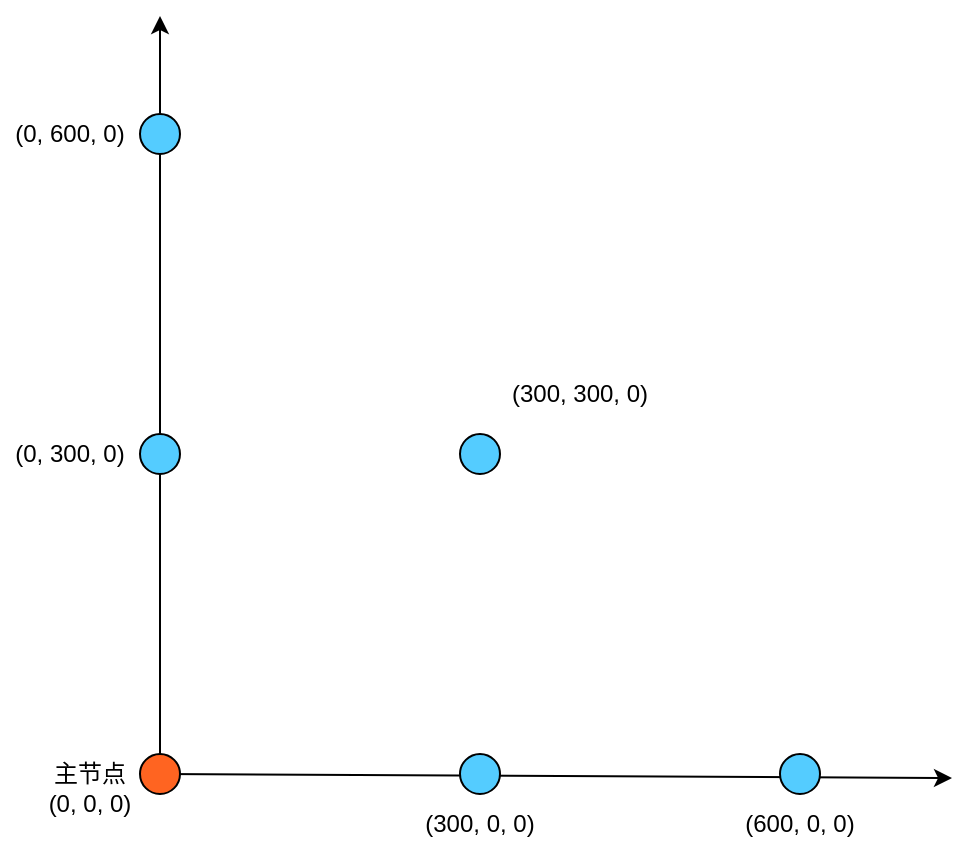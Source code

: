 <mxfile version="21.1.5" type="github">
  <diagram name="第 1 页" id="zlYn8LZgkOGk7mUqmKh2">
    <mxGraphModel dx="1290" dy="541" grid="0" gridSize="10" guides="1" tooltips="1" connect="1" arrows="1" fold="1" page="1" pageScale="1" pageWidth="3300" pageHeight="4681" math="0" shadow="0">
      <root>
        <mxCell id="0" />
        <mxCell id="1" parent="0" />
        <mxCell id="tJDTqlyTMZX3R0a3VIU8-6" value="" style="endArrow=classic;html=1;rounded=0;" edge="1" parent="1" target="tJDTqlyTMZX3R0a3VIU8-4">
          <mxGeometry width="50" height="50" relative="1" as="geometry">
            <mxPoint x="280" y="480" as="sourcePoint" />
            <mxPoint x="280" y="40" as="targetPoint" />
          </mxGeometry>
        </mxCell>
        <mxCell id="tJDTqlyTMZX3R0a3VIU8-13" value="" style="ellipse;whiteSpace=wrap;html=1;aspect=fixed;fillColor=#54CCFF;" vertex="1" parent="1">
          <mxGeometry x="430" y="310" width="20" height="20" as="geometry" />
        </mxCell>
        <mxCell id="tJDTqlyTMZX3R0a3VIU8-20" value="" style="endArrow=classic;html=1;rounded=0;" edge="1" parent="1" source="tJDTqlyTMZX3R0a3VIU8-4">
          <mxGeometry width="50" height="50" relative="1" as="geometry">
            <mxPoint x="280" y="470" as="sourcePoint" />
            <mxPoint x="280" y="101" as="targetPoint" />
          </mxGeometry>
        </mxCell>
        <mxCell id="tJDTqlyTMZX3R0a3VIU8-16" value="" style="ellipse;whiteSpace=wrap;html=1;aspect=fixed;fillColor=#54CCFF;" vertex="1" parent="1">
          <mxGeometry x="270" y="150" width="20" height="20" as="geometry" />
        </mxCell>
        <mxCell id="tJDTqlyTMZX3R0a3VIU8-23" value="" style="endArrow=classic;html=1;rounded=0;" edge="1" parent="1">
          <mxGeometry width="50" height="50" relative="1" as="geometry">
            <mxPoint x="280" y="480" as="sourcePoint" />
            <mxPoint x="676" y="482" as="targetPoint" />
          </mxGeometry>
        </mxCell>
        <mxCell id="tJDTqlyTMZX3R0a3VIU8-15" value="" style="ellipse;whiteSpace=wrap;html=1;aspect=fixed;fillColor=#54CCFF;" vertex="1" parent="1">
          <mxGeometry x="430" y="470" width="20" height="20" as="geometry" />
        </mxCell>
        <mxCell id="tJDTqlyTMZX3R0a3VIU8-14" value="" style="ellipse;whiteSpace=wrap;html=1;aspect=fixed;fillColor=#54CCFF;" vertex="1" parent="1">
          <mxGeometry x="590" y="470" width="20" height="20" as="geometry" />
        </mxCell>
        <mxCell id="tJDTqlyTMZX3R0a3VIU8-12" value="" style="ellipse;whiteSpace=wrap;html=1;aspect=fixed;fillColor=#54CCFF;" vertex="1" parent="1">
          <mxGeometry x="270" y="310" width="20" height="20" as="geometry" />
        </mxCell>
        <mxCell id="tJDTqlyTMZX3R0a3VIU8-4" value="" style="ellipse;whiteSpace=wrap;html=1;aspect=fixed;fillColor=#FF6421;" vertex="1" parent="1">
          <mxGeometry x="270" y="470" width="20" height="20" as="geometry" />
        </mxCell>
        <mxCell id="tJDTqlyTMZX3R0a3VIU8-26" value="(0, 0, 0)" style="text;html=1;strokeColor=none;fillColor=none;align=center;verticalAlign=middle;whiteSpace=wrap;rounded=0;" vertex="1" parent="1">
          <mxGeometry x="210" y="480" width="70" height="30" as="geometry" />
        </mxCell>
        <mxCell id="tJDTqlyTMZX3R0a3VIU8-29" value="(0, 600, 0)" style="text;html=1;strokeColor=none;fillColor=none;align=center;verticalAlign=middle;whiteSpace=wrap;rounded=0;" vertex="1" parent="1">
          <mxGeometry x="200" y="145" width="70" height="30" as="geometry" />
        </mxCell>
        <mxCell id="tJDTqlyTMZX3R0a3VIU8-30" value="(0, 300, 0)" style="text;html=1;strokeColor=none;fillColor=none;align=center;verticalAlign=middle;whiteSpace=wrap;rounded=0;" vertex="1" parent="1">
          <mxGeometry x="200" y="305" width="70" height="30" as="geometry" />
        </mxCell>
        <mxCell id="tJDTqlyTMZX3R0a3VIU8-31" value="(300, 300, 0)" style="text;html=1;strokeColor=none;fillColor=none;align=center;verticalAlign=middle;whiteSpace=wrap;rounded=0;" vertex="1" parent="1">
          <mxGeometry x="450" y="275" width="80" height="30" as="geometry" />
        </mxCell>
        <mxCell id="tJDTqlyTMZX3R0a3VIU8-32" value="(300, 0, 0)" style="text;html=1;strokeColor=none;fillColor=none;align=center;verticalAlign=middle;whiteSpace=wrap;rounded=0;" vertex="1" parent="1">
          <mxGeometry x="400" y="490" width="80" height="30" as="geometry" />
        </mxCell>
        <mxCell id="tJDTqlyTMZX3R0a3VIU8-33" value="(600, 0, 0)" style="text;html=1;strokeColor=none;fillColor=none;align=center;verticalAlign=middle;whiteSpace=wrap;rounded=0;" vertex="1" parent="1">
          <mxGeometry x="560" y="490" width="80" height="30" as="geometry" />
        </mxCell>
        <mxCell id="tJDTqlyTMZX3R0a3VIU8-34" value="主节点" style="text;html=1;strokeColor=none;fillColor=none;align=center;verticalAlign=middle;whiteSpace=wrap;rounded=0;" vertex="1" parent="1">
          <mxGeometry x="215" y="465" width="60" height="30" as="geometry" />
        </mxCell>
      </root>
    </mxGraphModel>
  </diagram>
</mxfile>
